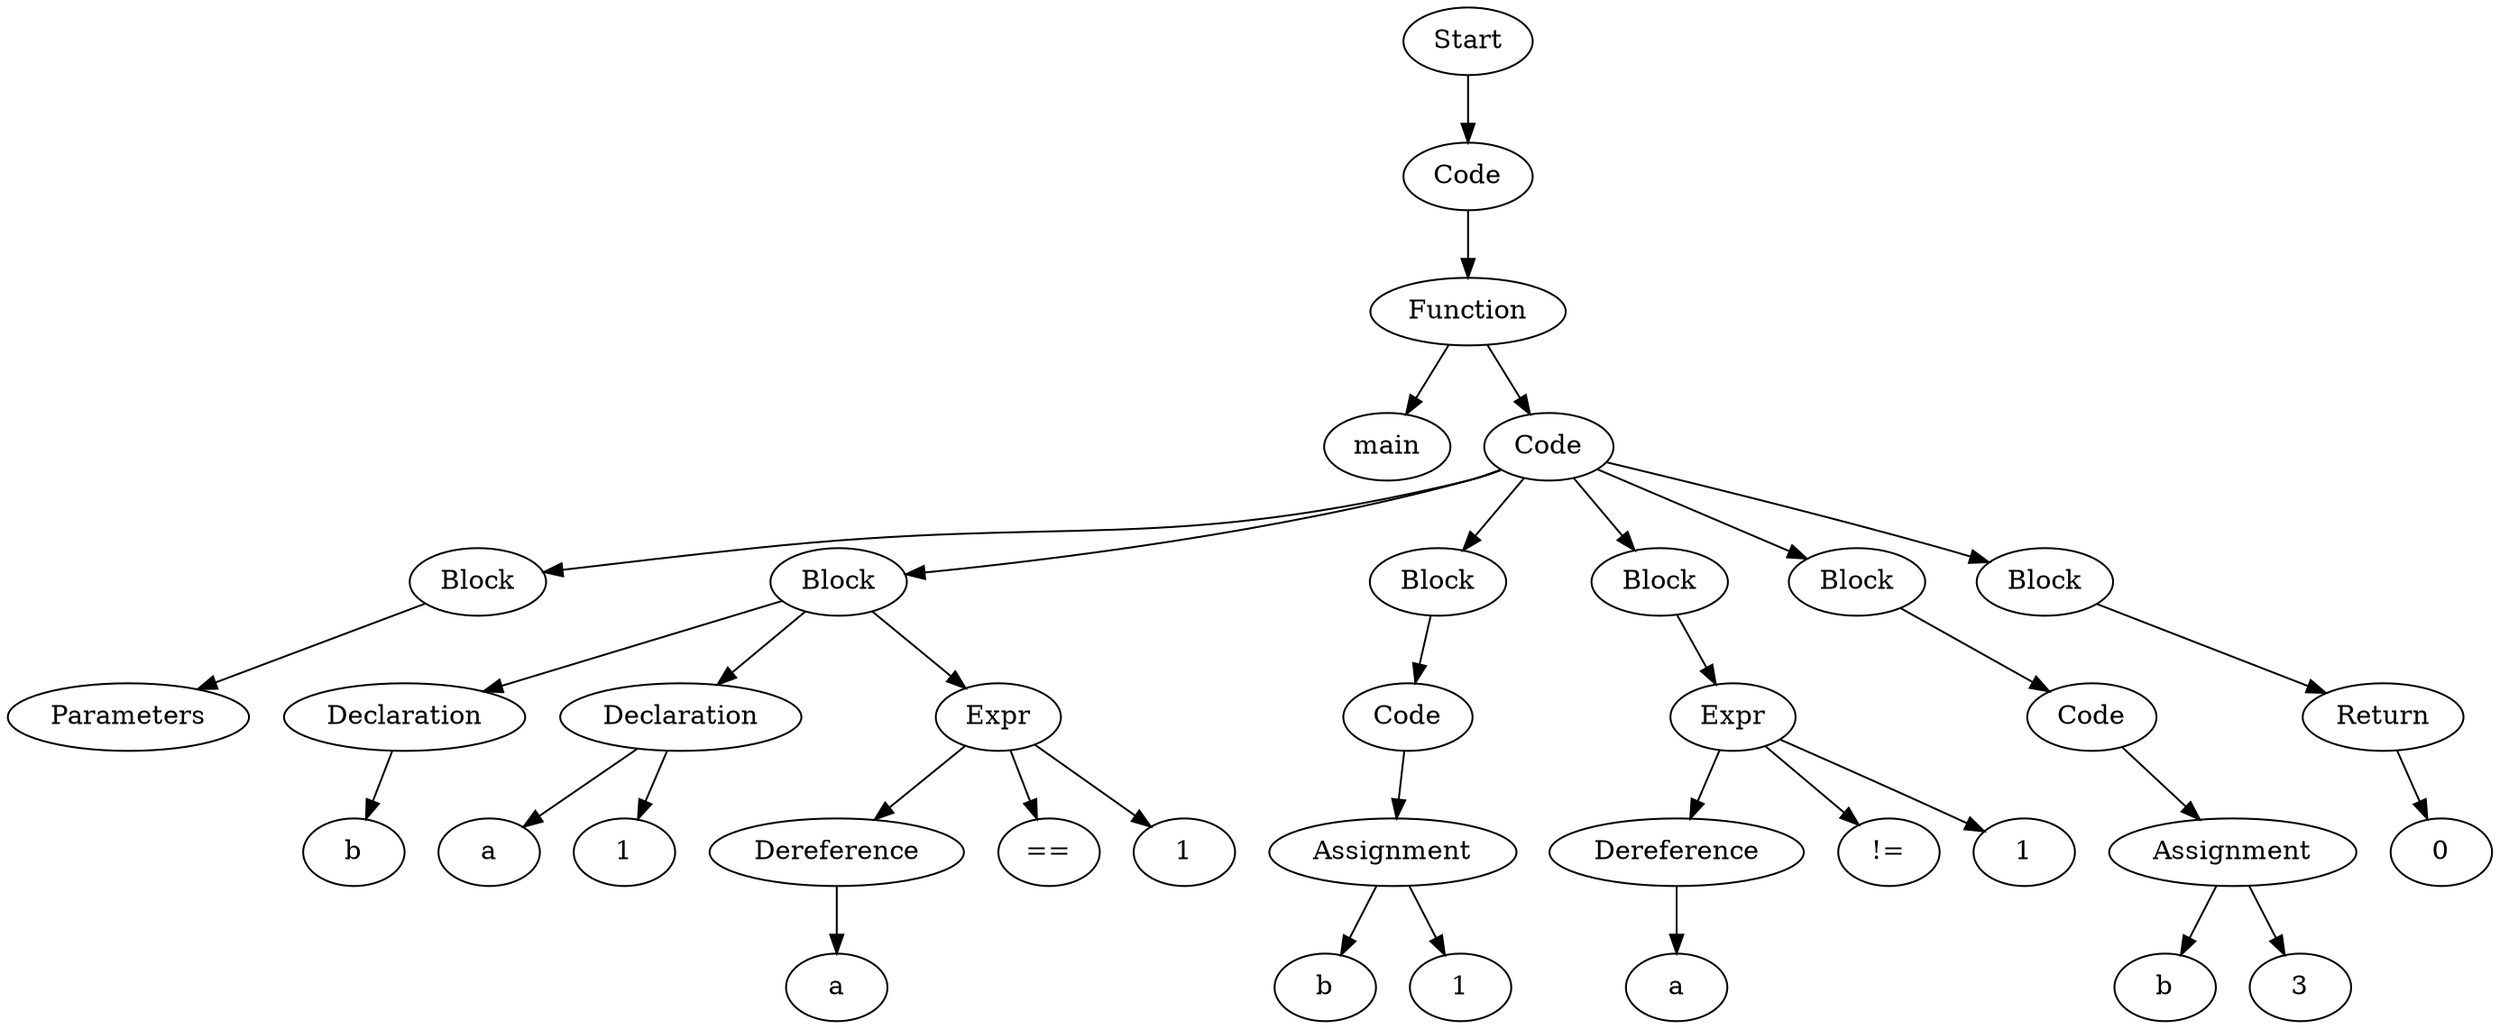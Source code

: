 digraph AST {
  "135951640224304" [label="Start"];
  "135951640224304" -> "135951640220080";
  "135951640220080" [label="Code"];
  "135951640220080" -> "135951640229248";
  "135951640229248" [label="Function"];
  "135951640229248" -> "135951641466560";
  "135951640229248" -> "135951641464352";
  "135951641466560" [label="main"];
  "135951641464352" [label="Code"];
  "135951641464352" -> "135951641470016";
  "135951641464352" -> "135951641464304";
  "135951641464352" -> "135951639650864";
  "135951641464352" -> "135951639644672";
  "135951641464352" -> "135951640231072";
  "135951641464352" -> "135951641462624";
  "135951641470016" [label="Block"];
  "135951641470016" -> "135951641467472";
  "135951641467472" [label="Parameters"];
  "135951641464304" [label="Block"];
  "135951641464304" -> "135951641462912";
  "135951641464304" -> "135951641476496";
  "135951641464304" -> "135951641463776";
  "135951641462912" [label="Declaration"];
  "135951641462912" -> "135951641464160";
  "135951641464160" [label="b"];
  "135951641476496" [label="Declaration"];
  "135951641476496" -> "135951641467088";
  "135951641476496" -> "135951641464448";
  "135951641467088" [label="a"];
  "135951641464448" [label="1"];
  "135951641463776" [label="Expr"];
  "135951641463776" -> "135951639653984";
  "135951641463776" -> "135951641464496";
  "135951641463776" -> "135951641464544";
  "135951639653984" [label="Dereference"];
  "135951639653984" -> "135951641461808";
  "135951641461808" [label="a"];
  "135951641464496" [label="=="];
  "135951641464544" [label="1"];
  "135951639650864" [label="Block"];
  "135951639650864" -> "135951641463152";
  "135951641463152" [label="Code"];
  "135951641463152" -> "135951639644960";
  "135951639644960" [label="Assignment"];
  "135951639644960" -> "135951639649280";
  "135951639644960" -> "135951639648032";
  "135951639649280" [label="b"];
  "135951639648032" [label="1"];
  "135951639644672" [label="Block"];
  "135951639644672" -> "135951641463392";
  "135951641463392" [label="Expr"];
  "135951641463392" -> "135951639642992";
  "135951641463392" -> "135951641463680";
  "135951641463392" -> "135951641461760";
  "135951639642992" [label="Dereference"];
  "135951639642992" -> "135951641471552";
  "135951641471552" [label="a"];
  "135951641463680" [label="!="];
  "135951641461760" [label="1"];
  "135951640231072" [label="Block"];
  "135951640231072" -> "135951639652496";
  "135951639652496" [label="Code"];
  "135951639652496" -> "135951639653792";
  "135951639653792" [label="Assignment"];
  "135951639653792" -> "135951639648992";
  "135951639653792" -> "135951639652784";
  "135951639648992" [label="b"];
  "135951639652784" [label="3"];
  "135951641462624" [label="Block"];
  "135951641462624" -> "135951639655904";
  "135951639655904" [label="Return"];
  "135951639655904" -> "135951639652064";
  "135951639652064" [label="0"];
}
